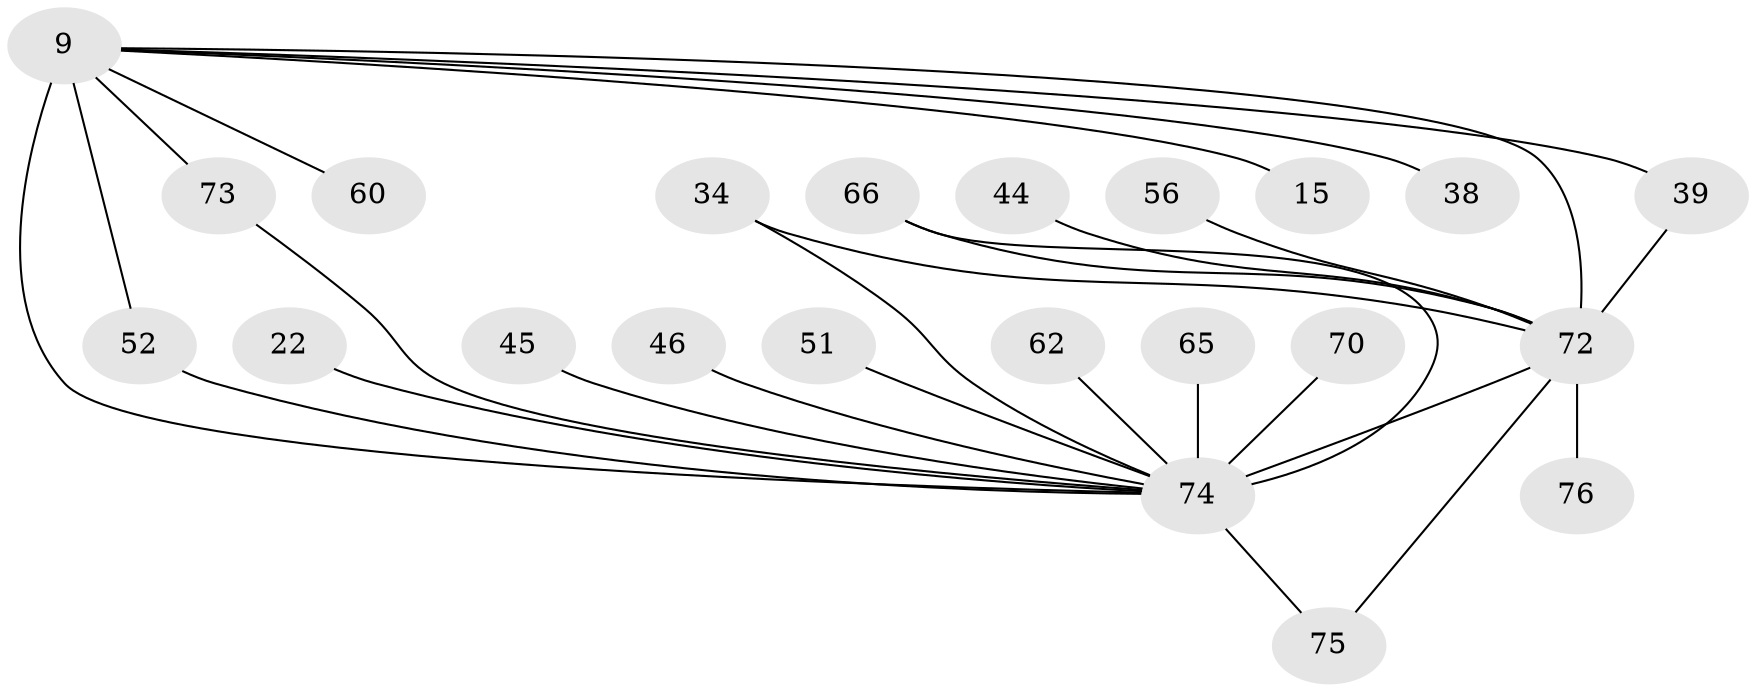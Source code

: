 // original degree distribution, {17: 0.02631578947368421, 18: 0.013157894736842105, 15: 0.02631578947368421, 14: 0.013157894736842105, 12: 0.013157894736842105, 31: 0.013157894736842105, 16: 0.013157894736842105, 21: 0.013157894736842105, 11: 0.013157894736842105, 5: 0.05263157894736842, 2: 0.5789473684210527, 6: 0.013157894736842105, 4: 0.06578947368421052, 3: 0.14473684210526316}
// Generated by graph-tools (version 1.1) at 2025/48/03/04/25 21:48:38]
// undirected, 22 vertices, 28 edges
graph export_dot {
graph [start="1"]
  node [color=gray90,style=filled];
  9 [super="+8+6"];
  15;
  22;
  34;
  38;
  39 [super="+27"];
  44 [super="+24"];
  45;
  46;
  51;
  52 [super="+21+41"];
  56;
  60;
  62;
  65 [super="+17+18+20"];
  66 [super="+54"];
  70 [super="+55"];
  72 [super="+50+64+63+67"];
  73;
  74 [super="+68+13+26+36+57+71"];
  75;
  76;
  9 -- 15 [weight=2];
  9 -- 52 [weight=2];
  9 -- 38;
  9 -- 60 [weight=2];
  9 -- 72 [weight=12];
  9 -- 73;
  9 -- 39 [weight=2];
  9 -- 74 [weight=22];
  22 -- 74 [weight=2];
  34 -- 72;
  34 -- 74;
  39 -- 72;
  44 -- 72 [weight=3];
  45 -- 74 [weight=2];
  46 -- 74 [weight=2];
  51 -- 74 [weight=2];
  52 -- 74 [weight=2];
  56 -- 72;
  62 -- 74 [weight=2];
  65 -- 74 [weight=5];
  66 -- 72 [weight=3];
  66 -- 74 [weight=2];
  70 -- 74 [weight=4];
  72 -- 74 [weight=26];
  72 -- 75;
  72 -- 76 [weight=2];
  73 -- 74;
  74 -- 75;
}
